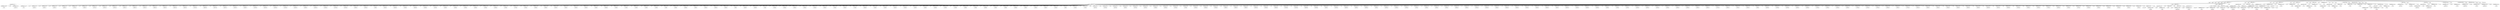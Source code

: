 digraph {

"Prog_12694"->"<
>12695";
"Prog_12694"->"<
>12696";
"Prog_12694"->"<
>12697";
"Prog_12694"->"<
>12698";
"Prog_12694"->"<
>12699";
"Prog_12694"->"<
>12700";
"Prog_12694"->"CallFunction_12701";
"CallFunction_12701"->"AssignmentOpetators_12702";
"AssignmentOpetators_12702"->"IDENTIFIERExpression_12703";
"IDENTIFIERExpression_12703"->"<p>12704";
"AssignmentOpetators_12702"->"<<->12705";
"AssignmentOpetators_12702"->"IDENTIFIERExpression_12706";
"IDENTIFIERExpression_12706"->"<structure>12707";
"CallFunction_12701"->"<(>12708";
"CallFunction_12701"->"CallFunction_12709";
"CallFunction_12709"->"IDENTIFIERExpression_12710";
"IDENTIFIERExpression_12710"->"<c>12711";
"CallFunction_12709"->"<(>12712";
"CallFunction_12709"->"FLOATExpression_12713";
"FLOATExpression_12713"->"<300.403>12714";
"CallFunction_12709"->"<,>12715";
"CallFunction_12709"->"FLOATExpression_12716";
"FLOATExpression_12716"->"<294.604>12717";
"CallFunction_12709"->"<,>12718";
"CallFunction_12709"->"FLOATExpression_12719";
"FLOATExpression_12719"->"<291.038>12720";
"CallFunction_12709"->"<,>12721";
"CallFunction_12709"->"FLOATExpression_12722";
"FLOATExpression_12722"->"<283.805>12723";
"CallFunction_12709"->"<,>12724";
"CallFunction_12709"->"FLOATExpression_12725";
"FLOATExpression_12725"->"<270.773>12726";
"CallFunction_12709"->"<,>12727";
"CallFunction_12709"->"FLOATExpression_12728";
"FLOATExpression_12728"->"<275.506>12729";
"CallFunction_12709"->"<,>12730";
"CallFunction_12709"->"FLOATExpression_12731";
"FLOATExpression_12731"->"<292.271>12732";
"CallFunction_12709"->"<,>12733";
"CallFunction_12709"->"FLOATExpression_12734";
"FLOATExpression_12734"->"<292.837>12735";
"CallFunction_12709"->"<,>12736";
"CallFunction_12709"->"FLOATExpression_12737";
"FLOATExpression_12737"->"<284.872>12738";
"CallFunction_12709"->"<,>12739";
"CallFunction_12709"->"FLOATExpression_12740";
"FLOATExpression_12740"->"<295.037>12741";
"CallFunction_12709"->"<,>12742";
"CallFunction_12709"->"FLOATExpression_12743";
"FLOATExpression_12743"->"<280.939>12744";
"CallFunction_12709"->"<,>12745";
"CallFunction_12709"->"FLOATExpression_12746";
"FLOATExpression_12746"->"<259.574>12747";
"CallFunction_12709"->"<,>12748";
"CallFunction_12709"->"FLOATExpression_12749";
"FLOATExpression_12749"->"<250.608>12750";
"CallFunction_12709"->"<,>12751";
"CallFunction_12709"->"FLOATExpression_12752";
"FLOATExpression_12752"->"<268.84>12753";
"CallFunction_12709"->"<,>12754";
"CallFunction_12709"->"FLOATExpression_12755";
"FLOATExpression_12755"->"<266.507>12756";
"CallFunction_12709"->"<,>12757";
"CallFunction_12709"->"FLOATExpression_12758";
"FLOATExpression_12758"->"<263.94>12759";
"CallFunction_12709"->"<,>12760";
"CallFunction_12709"->"FLOATExpression_12761";
"FLOATExpression_12761"->"<273.173>12762";
"CallFunction_12709"->"<,>12763";
"CallFunction_12709"->"FLOATExpression_12764";
"FLOATExpression_12764"->"<238.609>12765";
"CallFunction_12709"->"<,>12766";
"CallFunction_12709"->"FLOATExpression_12767";
"FLOATExpression_12767"->"<230.677>12768";
"CallFunction_12709"->"<,>12769";
"CallFunction_12709"->"FLOATExpression_12770";
"FLOATExpression_12770"->"<192.847>12771";
"CallFunction_12709"->"<,>12772";
"CallFunction_12709"->"FLOATExpression_12773";
"FLOATExpression_12773"->"<219.078>12774";
"CallFunction_12709"->"<,>12775";
"CallFunction_12709"->"FLOATExpression_12776";
"FLOATExpression_12776"->"<201.846>12777";
"CallFunction_12709"->"<,>12778";
"CallFunction_12709"->"FLOATExpression_12779";
"FLOATExpression_12779"->"<210.279>12780";
"CallFunction_12709"->"<,>12781";
"CallFunction_12709"->"FLOATExpression_12782";
"FLOATExpression_12782"->"<193.281>12783";
"CallFunction_12709"->"<,>12784";
"CallFunction_12709"->"FLOATExpression_12785";
"FLOATExpression_12785"->"<186.748>12786";
"CallFunction_12709"->"<,>12787";
"CallFunction_12709"->"FLOATExpression_12788";
"FLOATExpression_12788"->"<197.314>12789";
"CallFunction_12709"->"<,>12790";
"CallFunction_12709"->"FLOATExpression_12791";
"FLOATExpression_12791"->"<202.813>12792";
"CallFunction_12709"->"<,>12793";
"CallFunction_12709"->"FLOATExpression_12794";
"FLOATExpression_12794"->"<204.08>12795";
"CallFunction_12709"->"<,>12796";
"CallFunction_12709"->"FLOATExpression_12797";
"FLOATExpression_12797"->"<226.044>12798";
"CallFunction_12709"->"<,>12799";
"CallFunction_12709"->"FLOATExpression_12800";
"FLOATExpression_12800"->"<242.442>12801";
"CallFunction_12709"->"<,>12802";
"CallFunction_12709"->"FLOATExpression_12803";
"FLOATExpression_12803"->"<261.274>12804";
"CallFunction_12709"->"<,>12805";
"CallFunction_12709"->"FLOATExpression_12806";
"FLOATExpression_12806"->"<269.173>12807";
"CallFunction_12709"->"<,>12808";
"CallFunction_12709"->"FLOATExpression_12809";
"FLOATExpression_12809"->"<256.05>12810";
"CallFunction_12709"->"<,>12811";
"CallFunction_12709"->"FLOATExpression_12812";
"FLOATExpression_12812"->"<259.75>12813";
"CallFunction_12709"->"<,>12814";
"CallFunction_12709"->"INTExpression_12815";
"INTExpression_12815"->"<243>12816";
"CallFunction_12709"->"<,>12817";
"CallFunction_12709"->"FLOATExpression_12818";
"FLOATExpression_12818"->"<250.3>12819";
"CallFunction_12709"->"<,>12820";
"CallFunction_12709"->"FLOATExpression_12821";
"FLOATExpression_12821"->"<263.45>12822";
"CallFunction_12709"->"<,>12823";
"CallFunction_12709"->"FLOATExpression_12824";
"FLOATExpression_12824"->"<279.5>12825";
"CallFunction_12709"->"<,>12826";
"CallFunction_12709"->"FLOATExpression_12827";
"FLOATExpression_12827"->"<289.55>12828";
"CallFunction_12709"->"<,>12829";
"CallFunction_12709"->"FLOATExpression_12830";
"FLOATExpression_12830"->"<291.95>12831";
"CallFunction_12709"->"<,>12832";
"CallFunction_12709"->"FLOATExpression_12833";
"FLOATExpression_12833"->"<302.1>12834";
"CallFunction_12709"->"<,>12835";
"CallFunction_12709"->"FLOATExpression_12836";
"FLOATExpression_12836"->"<284.4>12837";
"CallFunction_12709"->"<,>12838";
"CallFunction_12709"->"FLOATExpression_12839";
"FLOATExpression_12839"->"<283.5>12840";
"CallFunction_12709"->"<,>12841";
"CallFunction_12709"->"FLOATExpression_12842";
"FLOATExpression_12842"->"<287.8>12843";
"CallFunction_12709"->"<,>12844";
"CallFunction_12709"->"FLOATExpression_12845";
"FLOATExpression_12845"->"<298.3>12846";
"CallFunction_12709"->"<,>12847";
"CallFunction_12709"->"FLOATExpression_12848";
"FLOATExpression_12848"->"<307.6>12849";
"CallFunction_12709"->"<,>12850";
"CallFunction_12709"->"FLOATExpression_12851";
"FLOATExpression_12851"->"<307.65>12852";
"CallFunction_12709"->"<,>12853";
"CallFunction_12709"->"FLOATExpression_12854";
"FLOATExpression_12854"->"<311.9>12855";
"CallFunction_12709"->"<,>12856";
"CallFunction_12709"->"FLOATExpression_12857";
"FLOATExpression_12857"->"<327.7>12858";
"CallFunction_12709"->"<,>12859";
"CallFunction_12709"->"FLOATExpression_12860";
"FLOATExpression_12860"->"<318.1>12861";
"CallFunction_12709"->"<,>12862";
"CallFunction_12709"->"FLOATExpression_12863";
"FLOATExpression_12863"->"<333.6>12864";
"CallFunction_12709"->"<,>12865";
"CallFunction_12709"->"FLOATExpression_12866";
"FLOATExpression_12866"->"<358.9>12867";
"CallFunction_12709"->"<,>12868";
"CallFunction_12709"->"FLOATExpression_12869";
"FLOATExpression_12869"->"<385.1>12870";
"CallFunction_12709"->"<,>12871";
"CallFunction_12709"->"FLOATExpression_12872";
"FLOATExpression_12872"->"<53.6>12873";
"CallFunction_12709"->"<,>12874";
"CallFunction_12709"->"FLOATExpression_12875";
"FLOATExpression_12875"->"<51.95>12876";
"CallFunction_12709"->"<,>12877";
"CallFunction_12709"->"FLOATExpression_12878";
"FLOATExpression_12878"->"<47.65>12879";
"CallFunction_12709"->"<,>12880";
"CallFunction_12709"->"FLOATExpression_12881";
"FLOATExpression_12881"->"<44.8>12882";
"CallFunction_12709"->"<,>12883";
"CallFunction_12709"->"FLOATExpression_12884";
"FLOATExpression_12884"->"<44.85>12885";
"CallFunction_12709"->"<,>12886";
"CallFunction_12709"->"FLOATExpression_12887";
"FLOATExpression_12887"->"<44.3>12888";
"CallFunction_12709"->"<,>12889";
"CallFunction_12709"->"FLOATExpression_12890";
"FLOATExpression_12890"->"<47.1>12891";
"CallFunction_12709"->"<,>12892";
"CallFunction_12709"->"FLOATExpression_12893";
"FLOATExpression_12893"->"<44.2>12894";
"CallFunction_12709"->"<,>12895";
"CallFunction_12709"->"FLOATExpression_12896";
"FLOATExpression_12896"->"<41.8>12897";
"CallFunction_12709"->"<,>12898";
"CallFunction_12709"->"FLOATExpression_12899";
"FLOATExpression_12899"->"<41.9>12900";
"CallFunction_12709"->"<,>12901";
"CallFunction_12709"->"INTExpression_12902";
"INTExpression_12902"->"<41>12903";
"CallFunction_12709"->"<,>12904";
"CallFunction_12709"->"FLOATExpression_12905";
"FLOATExpression_12905"->"<35.3>12906";
"CallFunction_12709"->"<,>12907";
"CallFunction_12709"->"FLOATExpression_12908";
"FLOATExpression_12908"->"<33.35>12909";
"CallFunction_12709"->"<,>12910";
"CallFunction_12709"->"FLOATExpression_12911";
"FLOATExpression_12911"->"<35.6>12912";
"CallFunction_12709"->"<,>12913";
"CallFunction_12709"->"FLOATExpression_12914";
"FLOATExpression_12914"->"<34.55>12915";
"CallFunction_12709"->"<,>12916";
"CallFunction_12709"->"FLOATExpression_12917";
"FLOATExpression_12917"->"<35.55>12918";
"CallFunction_12709"->"<,>12919";
"CallFunction_12709"->"FLOATExpression_12920";
"FLOATExpression_12920"->"<40.05>12921";
"CallFunction_12709"->"<,>12922";
"CallFunction_12709"->"INTExpression_12923";
"INTExpression_12923"->"<35>12924";
"CallFunction_12709"->"<,>12925";
"CallFunction_12709"->"FLOATExpression_12926";
"FLOATExpression_12926"->"<34.85>12927";
"CallFunction_12709"->"<,>12928";
"CallFunction_12709"->"FLOATExpression_12929";
"FLOATExpression_12929"->"<28.95>12930";
"CallFunction_12709"->"<,>12931";
"CallFunction_12709"->"INTExpression_12932";
"INTExpression_12932"->"<31>12933";
"CallFunction_12709"->"<,>12934";
"CallFunction_12709"->"FLOATExpression_12935";
"FLOATExpression_12935"->"<29.25>12936";
"CallFunction_12709"->"<,>12937";
"CallFunction_12709"->"FLOATExpression_12938";
"FLOATExpression_12938"->"<29.05>12939";
"CallFunction_12709"->"<,>12940";
"CallFunction_12709"->"FLOATExpression_12941";
"FLOATExpression_12941"->"<28.95>12942";
"CallFunction_12709"->"<,>12943";
"CallFunction_12709"->"FLOATExpression_12944";
"FLOATExpression_12944"->"<24.95>12945";
"CallFunction_12709"->"<,>12946";
"CallFunction_12709"->"FLOATExpression_12947";
"FLOATExpression_12947"->"<26.15>12948";
"CallFunction_12709"->"<,>12949";
"CallFunction_12709"->"FLOATExpression_12950";
"FLOATExpression_12950"->"<28.35>12951";
"CallFunction_12709"->"<,>12952";
"CallFunction_12709"->"FLOATExpression_12953";
"FLOATExpression_12953"->"<29.4>12954";
"CallFunction_12709"->"<,>12955";
"CallFunction_12709"->"FLOATExpression_12956";
"FLOATExpression_12956"->"<32.55>12957";
"CallFunction_12709"->"<,>12958";
"CallFunction_12709"->"FLOATExpression_12959";
"FLOATExpression_12959"->"<37.2>12960";
"CallFunction_12709"->"<,>12961";
"CallFunction_12709"->"FLOATExpression_12962";
"FLOATExpression_12962"->"<39.85>12963";
"CallFunction_12709"->"<,>12964";
"CallFunction_12709"->"FLOATExpression_12965";
"FLOATExpression_12965"->"<40.8>12966";
"CallFunction_12709"->"<,>12967";
"CallFunction_12709"->"FLOATExpression_12968";
"FLOATExpression_12968"->"<38.2>12969";
"CallFunction_12709"->"<,>12970";
"CallFunction_12709"->"FLOATExpression_12971";
"FLOATExpression_12971"->"<40.35>12972";
"CallFunction_12709"->"<,>12973";
"CallFunction_12709"->"FLOATExpression_12974";
"FLOATExpression_12974"->"<37.55>12975";
"CallFunction_12709"->"<,>12976";
"CallFunction_12709"->"FLOATExpression_12977";
"FLOATExpression_12977"->"<39.4>12978";
"CallFunction_12709"->"<,>12979";
"CallFunction_12709"->"FLOATExpression_12980";
"FLOATExpression_12980"->"<39.8>12981";
"CallFunction_12709"->"<,>12982";
"CallFunction_12709"->"FLOATExpression_12983";
"FLOATExpression_12983"->"<43.25>12984";
"CallFunction_12709"->"<,>12985";
"CallFunction_12709"->"FLOATExpression_12986";
"FLOATExpression_12986"->"<44.75>12987";
"CallFunction_12709"->"<,>12988";
"CallFunction_12709"->"FLOATExpression_12989";
"FLOATExpression_12989"->"<47.25>12990";
"CallFunction_12709"->"<,>12991";
"CallFunction_12709"->"FLOATExpression_12992";
"FLOATExpression_12992"->"<49.6>12993";
"CallFunction_12709"->"<,>12994";
"CallFunction_12709"->"FLOATExpression_12995";
"FLOATExpression_12995"->"<47.6>12996";
"CallFunction_12709"->"<,>12997";
"CallFunction_12709"->"FLOATExpression_12998";
"FLOATExpression_12998"->"<46.35>12999";
"CallFunction_12709"->"<,>13000";
"CallFunction_12709"->"FLOATExpression_13001";
"FLOATExpression_13001"->"<49.4>13002";
"CallFunction_12709"->"<,>13003";
"CallFunction_12709"->"FLOATExpression_13004";
"FLOATExpression_13004"->"<49.5>13005";
"CallFunction_12709"->"<,>13006";
"CallFunction_12709"->"FLOATExpression_13007";
"FLOATExpression_13007"->"<50.05>13008";
"CallFunction_12709"->"<,>13009";
"CallFunction_12709"->"FLOATExpression_13010";
"FLOATExpression_13010"->"<50.5>13011";
"CallFunction_12709"->"<,>13012";
"CallFunction_12709"->"FLOATExpression_13013";
"FLOATExpression_13013"->"<51.85>13014";
"CallFunction_12709"->"<,>13015";
"CallFunction_12709"->"FLOATExpression_13016";
"FLOATExpression_13016"->"<56.35>13017";
"CallFunction_12709"->"<,>13018";
"CallFunction_12709"->"FLOATExpression_13019";
"FLOATExpression_13019"->"<54.15>13020";
"CallFunction_12709"->"<,>13021";
"CallFunction_12709"->"INTExpression_13022";
"INTExpression_13022"->"<58>13023";
"CallFunction_12709"->"<,>13024";
"CallFunction_12709"->"FLOATExpression_13025";
"FLOATExpression_13025"->"<60.7>13026";
"CallFunction_12709"->"<,>13027";
"CallFunction_12709"->"FLOATExpression_13028";
"FLOATExpression_13028"->"<62.7>13029";
"CallFunction_12709"->"<,>13030";
"CallFunction_12709"->"FLOATExpression_13031";
"FLOATExpression_13031"->"<293.687>13032";
"CallFunction_12709"->"<,>13033";
"CallFunction_12709"->"FLOATExpression_13034";
"FLOATExpression_13034"->"<292.746>13035";
"CallFunction_12709"->"<,>13036";
"CallFunction_12709"->"FLOATExpression_13037";
"FLOATExpression_13037"->"<283.222>13038";
"CallFunction_12709"->"<,>13039";
"CallFunction_12709"->"FLOATExpression_13040";
"FLOATExpression_13040"->"<286.63>13041";
"CallFunction_12709"->"<,>13042";
"CallFunction_12709"->"FLOATExpression_13043";
"FLOATExpression_13043"->"<259.774>13044";
"CallFunction_12709"->"<,>13045";
"CallFunction_12709"->"FLOATExpression_13046";
"FLOATExpression_13046"->"<259.257>13047";
"CallFunction_12709"->"<,>13048";
"CallFunction_12709"->"FLOATExpression_13049";
"FLOATExpression_13049"->"<270.898>13050";
"CallFunction_12709"->"<,>13051";
"CallFunction_12709"->"FLOATExpression_13052";
"FLOATExpression_13052"->"<250.625>13053";
"CallFunction_12709"->"<,>13054";
"CallFunction_12709"->"FLOATExpression_13055";
"FLOATExpression_13055"->"<242.401>13056";
"CallFunction_12709"->"<,>13057";
"CallFunction_12709"->"FLOATExpression_13058";
"FLOATExpression_13058"->"<248.1>13059";
"CallFunction_12709"->"<,>13060";
"CallFunction_12709"->"FLOATExpression_13061";
"FLOATExpression_13061"->"<244.942>13062";
"CallFunction_12709"->"<,>13063";
"CallFunction_12709"->"FLOATExpression_13064";
"FLOATExpression_13064"->"<239.384>13065";
"CallFunction_12709"->"<,>13066";
"CallFunction_12709"->"FLOATExpression_13067";
"FLOATExpression_13067"->"<237.926>13068";
"CallFunction_12709"->"<,>13069";
"CallFunction_12709"->"FLOATExpression_13070";
"FLOATExpression_13070"->"<224.886>13071";
"CallFunction_12709"->"<,>13072";
"CallFunction_12709"->"FLOATExpression_13073";
"FLOATExpression_13073"->"<243.959>13074";
"CallFunction_12709"->"<,>13075";
"CallFunction_12709"->"FLOATExpression_13076";
"FLOATExpression_13076"->"<270.998>13077";
"CallFunction_12709"->"<,>13078";
"CallFunction_12709"->"FLOATExpression_13079";
"FLOATExpression_13079"->"<265.557>13080";
"CallFunction_12709"->"<,>13081";
"CallFunction_12709"->"FLOATExpression_13082";
"FLOATExpression_13082"->"<257.508>13083";
"CallFunction_12709"->"<,>13084";
"CallFunction_12709"->"FLOATExpression_13085";
"FLOATExpression_13085"->"<258.266>13086";
"CallFunction_12709"->"<,>13087";
"CallFunction_12709"->"FLOATExpression_13088";
"FLOATExpression_13088"->"<257.574>13089";
"CallFunction_12709"->"<,>13090";
"CallFunction_12709"->"FLOATExpression_13091";
"FLOATExpression_13091"->"<251.917>13092";
"CallFunction_12709"->"<,>13093";
"CallFunction_12709"->"FLOATExpression_13094";
"FLOATExpression_13094"->"<250.583>13095";
"CallFunction_12709"->"<,>13096";
"CallFunction_12709"->"FLOATExpression_13097";
"FLOATExpression_13097"->"<250.783>13098";
"CallFunction_12709"->"<,>13099";
"CallFunction_12709"->"FLOATExpression_13100";
"FLOATExpression_13100"->"<246.6>13101";
"CallFunction_12709"->"<,>13102";
"CallFunction_12709"->"FLOATExpression_13103";
"FLOATExpression_13103"->"<252.475>13104";
"CallFunction_12709"->"<,>13105";
"CallFunction_12709"->"FLOATExpression_13106";
"FLOATExpression_13106"->"<266.625>13107";
"CallFunction_12709"->"<,>13108";
"CallFunction_12709"->"FLOATExpression_13109";
"FLOATExpression_13109"->"<263.85>13110";
"CallFunction_12709"->"<,>13111";
"CallFunction_12709"->"FLOATExpression_13112";
"FLOATExpression_13112"->"<249.925>13113";
"CallFunction_12709"->"<,>13114";
"CallFunction_12709"->"FLOATExpression_13115";
"FLOATExpression_13115"->"<262.9>13116";
"CallFunction_12709"->"<,>13117";
"CallFunction_12709"->"FLOATExpression_13118";
"FLOATExpression_13118"->"<264.975>13119";
"CallFunction_12709"->"<,>13120";
"CallFunction_12709"->"FLOATExpression_13121";
"FLOATExpression_13121"->"<273.425>13122";
"CallFunction_12709"->"<,>13123";
"CallFunction_12709"->"FLOATExpression_13124";
"FLOATExpression_13124"->"<275.575>13125";
"CallFunction_12709"->"<,>13126";
"CallFunction_12709"->"FLOATExpression_13127";
"FLOATExpression_13127"->"<267.2>13128";
"CallFunction_12709"->"<,>13129";
"CallFunction_12709"->"FLOATExpression_13130";
"FLOATExpression_13130"->"<282.25>13131";
"CallFunction_12709"->"<,>13132";
"CallFunction_12709"->"FLOATExpression_13133";
"FLOATExpression_13133"->"<284.25>13134";
"CallFunction_12709"->"<,>13135";
"CallFunction_12709"->"FLOATExpression_13136";
"FLOATExpression_13136"->"<290.75>13137";
"CallFunction_12709"->"<,>13138";
"CallFunction_12709"->"FLOATExpression_13139";
"FLOATExpression_13139"->"<295.625>13140";
"CallFunction_12709"->"<,>13141";
"CallFunction_12709"->"FLOATExpression_13142";
"FLOATExpression_13142"->"<296.25>13143";
"CallFunction_12709"->"<,>13144";
"CallFunction_12709"->"FLOATExpression_13145";
"FLOATExpression_13145"->"<291.375>13146";
"CallFunction_12709"->"<,>13147";
"CallFunction_12709"->"FLOATExpression_13148";
"FLOATExpression_13148"->"<302.225>13149";
"CallFunction_12709"->"<,>13150";
"CallFunction_12709"->"FLOATExpression_13151";
"FLOATExpression_13151"->"<318.95>13152";
"CallFunction_12709"->"<,>13153";
"CallFunction_12709"->"FLOATExpression_13154";
"FLOATExpression_13154"->"<324.825>13155";
"CallFunction_12709"->"<,>13156";
"CallFunction_12709"->"FLOATExpression_13157";
"FLOATExpression_13157"->"<320.55>13158";
"CallFunction_12709"->"<,>13159";
"CallFunction_12709"->"FLOATExpression_13160";
"FLOATExpression_13160"->"<328.75>13161";
"CallFunction_12709"->"<,>13162";
"CallFunction_12709"->"FLOATExpression_13163";
"FLOATExpression_13163"->"<344.05>13164";
"CallFunction_12709"->"<,>13165";
"CallFunction_12709"->"FLOATExpression_13166";
"FLOATExpression_13166"->"<345.925>13167";
"CallFunction_12709"->"<,>13168";
"CallFunction_12709"->"FLOATExpression_13169";
"FLOATExpression_13169"->"<356.5>13170";
"CallFunction_12709"->"<,>13171";
"CallFunction_12709"->"FLOATExpression_13172";
"FLOATExpression_13172"->"<368.275>13173";
"CallFunction_12709"->"<,>13174";
"CallFunction_12709"->"FLOATExpression_13175";
"FLOATExpression_13175"->"<374.825>13176";
"CallFunction_12709"->"<,>13177";
"CallFunction_12709"->"FLOATExpression_13178";
"FLOATExpression_13178"->"<373.525>13179";
"CallFunction_12709"->"<,>13180";
"CallFunction_12709"->"FLOATExpression_13181";
"FLOATExpression_13181"->"<378.325>13182";
"CallFunction_12709"->"<,>13183";
"CallFunction_12709"->"FLOATExpression_13184";
"FLOATExpression_13184"->"<378.6>13185";
"CallFunction_12709"->"<,>13186";
"CallFunction_12709"->"FLOATExpression_13187";
"FLOATExpression_13187"->"<374.4>13188";
"CallFunction_12709"->"<,>13189";
"CallFunction_12709"->"FLOATExpression_13190";
"FLOATExpression_13190"->"<1416.7>13191";
"CallFunction_12709"->"<,>13192";
"CallFunction_12709"->"FLOATExpression_13193";
"FLOATExpression_13193"->"<1455.15>13194";
"CallFunction_12709"->"<,>13195";
"CallFunction_12709"->"FLOATExpression_13196";
"FLOATExpression_13196"->"<1380.97>13197";
"CallFunction_12709"->"<,>13198";
"CallFunction_12709"->"FLOATExpression_13199";
"FLOATExpression_13199"->"<1365.31>13200";
"CallFunction_12709"->"<,>13201";
"CallFunction_12709"->"FLOATExpression_13202";
"FLOATExpression_13202"->"<1303.2>13203";
"CallFunction_12709"->"<,>13204";
"CallFunction_12709"->"FLOATExpression_13205";
"FLOATExpression_13205"->"<1389.64>13206";
"CallFunction_12709"->"<,>13207";
"CallFunction_12709"->"FLOATExpression_13208";
"FLOATExpression_13208"->"<1344.05>13209";
"CallFunction_12709"->"<,>13210";
"CallFunction_12709"->"FLOATExpression_13211";
"FLOATExpression_13211"->"<1266.29>13212";
"CallFunction_12709"->"<,>13213";
"CallFunction_12709"->"FLOATExpression_13214";
"FLOATExpression_13214"->"<1265.61>13215";
"CallFunction_12709"->"<,>13216";
"CallFunction_12709"->"FLOATExpression_13217";
"FLOATExpression_13217"->"<1312.17>13218";
"CallFunction_12709"->"<,>13219";
"CallFunction_12709"->"FLOATExpression_13220";
"FLOATExpression_13220"->"<1259.25>13221";
"CallFunction_12709"->"<,>13222";
"CallFunction_12709"->"FLOATExpression_13223";
"FLOATExpression_13223"->"<1297.3>13224";
"CallFunction_12709"->"<,>13225";
"CallFunction_12709"->"FLOATExpression_13226";
"FLOATExpression_13226"->"<1327.38>13227";
"CallFunction_12709"->"<,>13228";
"CallFunction_12709"->"INTExpression_13229";
"INTExpression_13229"->"<1250>13230";
"CallFunction_12709"->"<,>13231";
"CallFunction_12709"->"FLOATExpression_13232";
"FLOATExpression_13232"->"<1328.03>13233";
"CallFunction_12709"->"<,>13234";
"CallFunction_12709"->"FLOATExpression_13235";
"FLOATExpression_13235"->"<1347.46>13236";
"CallFunction_12709"->"<,>13237";
"CallFunction_12709"->"FLOATExpression_13238";
"FLOATExpression_13238"->"<1326.79>13239";
"CallFunction_12709"->"<,>13240";
"CallFunction_12709"->"FLOATExpression_13241";
"FLOATExpression_13241"->"<1286.54>13242";
"CallFunction_12709"->"<,>13243";
"CallFunction_12709"->"FLOATExpression_13244";
"FLOATExpression_13244"->"<1304.84>13245";
"CallFunction_12709"->"<,>13246";
"CallFunction_12709"->"FLOATExpression_13247";
"FLOATExpression_13247"->"<1272.44>13248";
"CallFunction_12709"->"<,>13249";
"CallFunction_12709"->"FLOATExpression_13250";
"FLOATExpression_13250"->"<1227.53>13251";
"CallFunction_12709"->"<,>13252";
"CallFunction_12709"->"FLOATExpression_13253";
"FLOATExpression_13253"->"<1264.44>13254";
"CallFunction_12709"->"<,>13255";
"CallFunction_12709"->"FLOATExpression_13256";
"FLOATExpression_13256"->"<1304.34>13257";
"CallFunction_12709"->"<,>13258";
"CallFunction_12709"->"FLOATExpression_13259";
"FLOATExpression_13259"->"<1277.65>13260";
"CallFunction_12709"->"<,>13261";
"CallFunction_12709"->"FLOATExpression_13262";
"FLOATExpression_13262"->"<1316.12>13263";
"CallFunction_12709"->"<,>13264";
"CallFunction_12709"->"FLOATExpression_13265";
"FLOATExpression_13265"->"<1370.97>13266";
"CallFunction_12709"->"<,>13267";
"CallFunction_12709"->"FLOATExpression_13268";
"FLOATExpression_13268"->"<1423.35>13269";
"CallFunction_12709"->"<,>13270";
"CallFunction_12709"->"FLOATExpression_13271";
"FLOATExpression_13271"->"<1382.5>13272";
"CallFunction_12709"->"<,>13273";
"CallFunction_12709"->"FLOATExpression_13274";
"FLOATExpression_13274"->"<1477.75>13275";
"CallFunction_12709"->"<,>13276";
"CallFunction_12709"->"FLOATExpression_13277";
"FLOATExpression_13277"->"<1455.15>13278";
"CallFunction_12709"->"<,>13279";
"CallFunction_12709"->"FLOATExpression_13280";
"FLOATExpression_13280"->"<1553.5>13281";
"CallFunction_12709"->"<,>13282";
"CallFunction_12709"->"FLOATExpression_13283";
"FLOATExpression_13283"->"<1526.8>13284";
"CallFunction_12709"->"<,>13285";
"CallFunction_12709"->"FLOATExpression_13286";
"FLOATExpression_13286"->"<1479.85>13287";
"CallFunction_12709"->"<,>13288";
"CallFunction_12709"->"FLOATExpression_13289";
"FLOATExpression_13289"->"<1546.8>13290";
"CallFunction_12709"->"<,>13291";
"CallFunction_12709"->"FLOATExpression_13292";
"FLOATExpression_13292"->"<1565.3>13293";
"CallFunction_12709"->"<,>13294";
"CallFunction_12709"->"FLOATExpression_13295";
"FLOATExpression_13295"->"<1606.6>13296";
"CallFunction_12709"->"<,>13297";
"CallFunction_12709"->"FLOATExpression_13298";
"FLOATExpression_13298"->"<1654.05>13299";
"CallFunction_12709"->"<,>13300";
"CallFunction_12709"->"FLOATExpression_13301";
"FLOATExpression_13301"->"<1689.7>13302";
"CallFunction_12709"->"<,>13303";
"CallFunction_12709"->"FLOATExpression_13304";
"FLOATExpression_13304"->"<1613.95>13305";
"CallFunction_12709"->"<,>13306";
"CallFunction_12709"->"FLOATExpression_13307";
"FLOATExpression_13307"->"<1703.25>13308";
"CallFunction_12709"->"<,>13309";
"CallFunction_12709"->"FLOATExpression_13310";
"FLOATExpression_13310"->"<1708.05>13311";
"CallFunction_12709"->"<,>13312";
"CallFunction_12709"->"FLOATExpression_13313";
"FLOATExpression_13313"->"<1786.75>13314";
"CallFunction_12709"->"<,>13315";
"CallFunction_12709"->"FLOATExpression_13316";
"FLOATExpression_13316"->"<1779.75>13317";
"CallFunction_12709"->"<,>13318";
"CallFunction_12709"->"FLOATExpression_13319";
"FLOATExpression_13319"->"<1906.35>13320";
"CallFunction_12709"->"<,>13321";
"CallFunction_12709"->"FLOATExpression_13322";
"FLOATExpression_13322"->"<1976.6>13323";
"CallFunction_12709"->"<,>13324";
"CallFunction_12709"->"FLOATExpression_13325";
"FLOATExpression_13325"->"<2027.2>13326";
"CallFunction_12709"->"<,>13327";
"CallFunction_12709"->"FLOATExpression_13328";
"FLOATExpression_13328"->"<2057.85>13329";
"CallFunction_12709"->"<,>13330";
"CallFunction_12709"->"FLOATExpression_13331";
"FLOATExpression_13331"->"<2029.6>13332";
"CallFunction_12709"->"<,>13333";
"CallFunction_12709"->"FLOATExpression_13334";
"FLOATExpression_13334"->"<2051.35>13335";
"CallFunction_12709"->"<,>13336";
"CallFunction_12709"->"FLOATExpression_13337";
"FLOATExpression_13337"->"<2033.4>13338";
"CallFunction_12709"->"<,>13339";
"CallFunction_12709"->"FLOATExpression_13340";
"FLOATExpression_13340"->"<2089.1>13341";
"CallFunction_12709"->"<,>13342";
"CallFunction_12709"->"FLOATExpression_13343";
"FLOATExpression_13343"->"<2065.2>13344";
"CallFunction_12709"->"<,>13345";
"CallFunction_12709"->"FLOATExpression_13346";
"FLOATExpression_13346"->"<2091.7>13347";
"CallFunction_12709"->"<)>13348";
"CallFunction_12701"->"<,>13349";
"CallFunction_12701"->"CallFunction_13350";
"CallFunction_13350"->"AssignmentOpetators_13351";
"AssignmentOpetators_13351"->"IDENTIFIERExpression_13352";
"IDENTIFIERExpression_13352"->"<.Dim>13353";
"AssignmentOpetators_13351"->"<=>13354";
"AssignmentOpetators_13351"->"IDENTIFIERExpression_13355";
"IDENTIFIERExpression_13355"->"<c>13356";
"CallFunction_13350"->"<(>13357";
"CallFunction_13350"->"INTExpression_13358";
"INTExpression_13358"->"<53>13359";
"CallFunction_13350"->"<,>13360";
"CallFunction_13350"->"INTExpression_13361";
"INTExpression_13361"->"<4>13362";
"CallFunction_13350"->"<)>13363";
"CallFunction_12701"->"<,>13364";
"CallFunction_12701"->"CallFunction_13365";
"CallFunction_13365"->"AssignmentOpetators_13366";
"AssignmentOpetators_13366"->"IDENTIFIERExpression_13367";
"IDENTIFIERExpression_13367"->"<.Dimnames>13368";
"AssignmentOpetators_13366"->"<=>13369";
"AssignmentOpetators_13366"->"IDENTIFIERExpression_13370";
"IDENTIFIERExpression_13370"->"<list>13371";
"CallFunction_13365"->"<(>13372";
"CallFunction_13365"->"NULL_13373";
"NULL_13373"->"<NULL>13374";
"CallFunction_13365"->"<,>13375";
"CallFunction_13365"->"CallFunction_13376";
"CallFunction_13376"->"IDENTIFIERExpression_13377";
"IDENTIFIERExpression_13377"->"<c>13378";
"CallFunction_13376"->"<(>13379";
"CallFunction_13376"->"STRINGExpression_13380";
"STRINGExpression_13380"->"<TISCO>13381";
"CallFunction_13376"->"<,>13382";
"CallFunction_13376"->"STRINGExpression_13383";
"STRINGExpression_13383"->"<SAIL>13384";
"CallFunction_13376"->"<,>13385";
"CallFunction_13376"->"STRINGExpression_13386";
"STRINGExpression_13386"->"<Wipro>13387";
"CallFunction_13376"->"<,>13388";
"CallFunction_13376"->"STRINGExpression_13389";
"STRINGExpression_13389"->"<Infosys>13390";
"CallFunction_13376"->"<)>13391";
"CallFunction_13365"->"<)>13392";
"CallFunction_12701"->"<)>13393";
"Prog_12694"->"<
>13394";
"Prog_12694"->"<
>13395";
"Prog_12694"->"CallFunction_13396";
"CallFunction_13396"->"AssignmentOpetators_13397";
"AssignmentOpetators_13397"->"IDENTIFIERExpression_13398";
"IDENTIFIERExpression_13398"->"<r>13399";
"AssignmentOpetators_13397"->"<<->13400";
"AssignmentOpetators_13397"->"MultOrDivBinary_13401";
"MultOrDivBinary_13401"->"INTExpression_13402";
"INTExpression_13402"->"<100>13403";
"MultOrDivBinary_13401"->"<*>13404";
"MultOrDivBinary_13401"->"IDENTIFIERExpression_13405";
"IDENTIFIERExpression_13405"->"<diff>13406";
"CallFunction_13396"->"<(>13407";
"CallFunction_13396"->"CallFunction_13408";
"CallFunction_13408"->"IDENTIFIERExpression_13409";
"IDENTIFIERExpression_13409"->"<log>13410";
"CallFunction_13408"->"<(>13411";
"CallFunction_13408"->"IDENTIFIERExpression_13412";
"IDENTIFIERExpression_13412"->"<p>13413";
"CallFunction_13408"->"<)>13414";
"CallFunction_13396"->"<)>13415";
"Prog_12694"->"<
>13416";
"Prog_12694"->"<
>13417";
"Prog_12694"->"<
>13418";
"Prog_12694"->"CallFunction_13419";
"CallFunction_13419"->"IDENTIFIERExpression_13420";
"IDENTIFIERExpression_13420"->"<colMeans>13421";
"CallFunction_13419"->"<(>13422";
"CallFunction_13419"->"IDENTIFIERExpression_13423";
"IDENTIFIERExpression_13423"->"<r>13424";
"CallFunction_13419"->"<)>13425";
"Prog_12694"->"<
>13426";
"Prog_12694"->"<
>13427";
"Prog_12694"->"CallFunction_13428";
"CallFunction_13428"->"IDENTIFIERExpression_13429";
"IDENTIFIERExpression_13429"->"<cor>13430";
"CallFunction_13428"->"<(>13431";
"CallFunction_13428"->"IDENTIFIERExpression_13432";
"IDENTIFIERExpression_13432"->"<r>13433";
"CallFunction_13428"->"<)>13434";
"Prog_12694"->"<
>13435";
"Prog_12694"->"<
>13436";
"Prog_12694"->"CallFunction_13437";
"CallFunction_13437"->"AssignmentOpetators_13438";
"AssignmentOpetators_13438"->"IDENTIFIERExpression_13439";
"IDENTIFIERExpression_13439"->"<S>13440";
"AssignmentOpetators_13438"->"<<->13441";
"AssignmentOpetators_13438"->"IDENTIFIERExpression_13442";
"IDENTIFIERExpression_13442"->"<cov>13443";
"CallFunction_13437"->"<(>13444";
"CallFunction_13437"->"IDENTIFIERExpression_13445";
"IDENTIFIERExpression_13445"->"<r>13446";
"CallFunction_13437"->"<)>13447";
"Prog_12694"->"<
>13448";
"Prog_12694"->"IDENTIFIERExpression_13449";
"IDENTIFIERExpression_13449"->"<S>13450";
"Prog_12694"->"<
>13451";
"Prog_12694"->"<
>13452";
"Prog_12694"->"<
>13453";
"Prog_12694"->"CallFunction_13454";
"CallFunction_13454"->"AssignmentOpetators_13455";
"AssignmentOpetators_13455"->"IDENTIFIERExpression_13456";
"IDENTIFIERExpression_13456"->"<w>13457";
"AssignmentOpetators_13455"->"<<->13458";
"AssignmentOpetators_13455"->"IDENTIFIERExpression_13459";
"IDENTIFIERExpression_13459"->"<c>13460";
"CallFunction_13454"->"<(>13461";
"CallFunction_13454"->"FLOATExpression_13462";
"FLOATExpression_13462"->"<.2>13463";
"CallFunction_13454"->"<,>13464";
"CallFunction_13454"->"FLOATExpression_13465";
"FLOATExpression_13465"->"<.2>13466";
"CallFunction_13454"->"<,>13467";
"CallFunction_13454"->"FLOATExpression_13468";
"FLOATExpression_13468"->"<.3>13469";
"CallFunction_13454"->"<,>13470";
"CallFunction_13454"->"FLOATExpression_13471";
"FLOATExpression_13471"->"<.3>13472";
"CallFunction_13454"->"<)>13473";
"Prog_12694"->"<
>13474";
"Prog_12694"->"WrappedWithPercent_13475";
"WrappedWithPercent_13475"->"WrappedWithPercent_13476";
"WrappedWithPercent_13476"->"CallFunction_13477";
"CallFunction_13477"->"IDENTIFIERExpression_13478";
"IDENTIFIERExpression_13478"->"<t>13479";
"CallFunction_13477"->"<(>13480";
"CallFunction_13477"->"IDENTIFIERExpression_13481";
"IDENTIFIERExpression_13481"->"<w>13482";
"CallFunction_13477"->"<)>13483";
"WrappedWithPercent_13476"->"<%*%>13484";
"WrappedWithPercent_13476"->"IDENTIFIERExpression_13485";
"IDENTIFIERExpression_13485"->"<S>13486";
"WrappedWithPercent_13475"->"<%*%>13487";
"WrappedWithPercent_13475"->"IDENTIFIERExpression_13488";
"IDENTIFIERExpression_13488"->"<w>13489";
"Prog_12694"->"<
>13490";
"Prog_12694"->"<
>13491";
"Prog_12694"->"<
>13492";
"Prog_12694"->"CallFunction_13493";
"CallFunction_13493"->"IDENTIFIERExpression_13494";
"IDENTIFIERExpression_13494"->"<library>13495";
"CallFunction_13493"->"<(>13496";
"CallFunction_13493"->"IDENTIFIERExpression_13497";
"IDENTIFIERExpression_13497"->"<tseries>13498";
"CallFunction_13493"->"<)>13499";
"Prog_12694"->"<
>13500";
"Prog_12694"->"CallFunction_13501";
"CallFunction_13501"->"AssignmentOpetators_13502";
"AssignmentOpetators_13502"->"IDENTIFIERExpression_13503";
"IDENTIFIERExpression_13503"->"<optimised>13504";
"AssignmentOpetators_13502"->"<<->13505";
"AssignmentOpetators_13502"->"IDENTIFIERExpression_13506";
"IDENTIFIERExpression_13506"->"<portfolio.optim>13507";
"CallFunction_13501"->"<(>13508";
"CallFunction_13501"->"IDENTIFIERExpression_13509";
"IDENTIFIERExpression_13509"->"<r>13510";
"CallFunction_13501"->"<)>13511";
"Prog_12694"->"<
>13512";
"Prog_12694"->"DollarAndAtOperators_13513";
"DollarAndAtOperators_13513"->"IDENTIFIERExpression_13514";
"IDENTIFIERExpression_13514"->"<optimised>13515";
"DollarAndAtOperators_13513"->"<$>13516";
"DollarAndAtOperators_13513"->"IDENTIFIERExpression_13517";
"IDENTIFIERExpression_13517"->"<pw>13518";
"Prog_12694"->"<
>13519";
"Prog_12694"->"DollarAndAtOperators_13520";
"DollarAndAtOperators_13520"->"IDENTIFIERExpression_13521";
"IDENTIFIERExpression_13521"->"<optimised>13522";
"DollarAndAtOperators_13520"->"<$>13523";
"DollarAndAtOperators_13520"->"IDENTIFIERExpression_13524";
"IDENTIFIERExpression_13524"->"<pm>13525";
"Prog_12694"->"<
>13526";
"Prog_12694"->"DollarAndAtOperators_13527";
"DollarAndAtOperators_13527"->"IDENTIFIERExpression_13528";
"IDENTIFIERExpression_13528"->"<optimised>13529";
"DollarAndAtOperators_13527"->"<$>13530";
"DollarAndAtOperators_13527"->"IDENTIFIERExpression_13531";
"IDENTIFIERExpression_13531"->"<ps>13532";
"Prog_12694"->"<
>13533";
"Prog_12694"->"<
>13534";
"Prog_12694"->"<<EOF>>13535";
}
